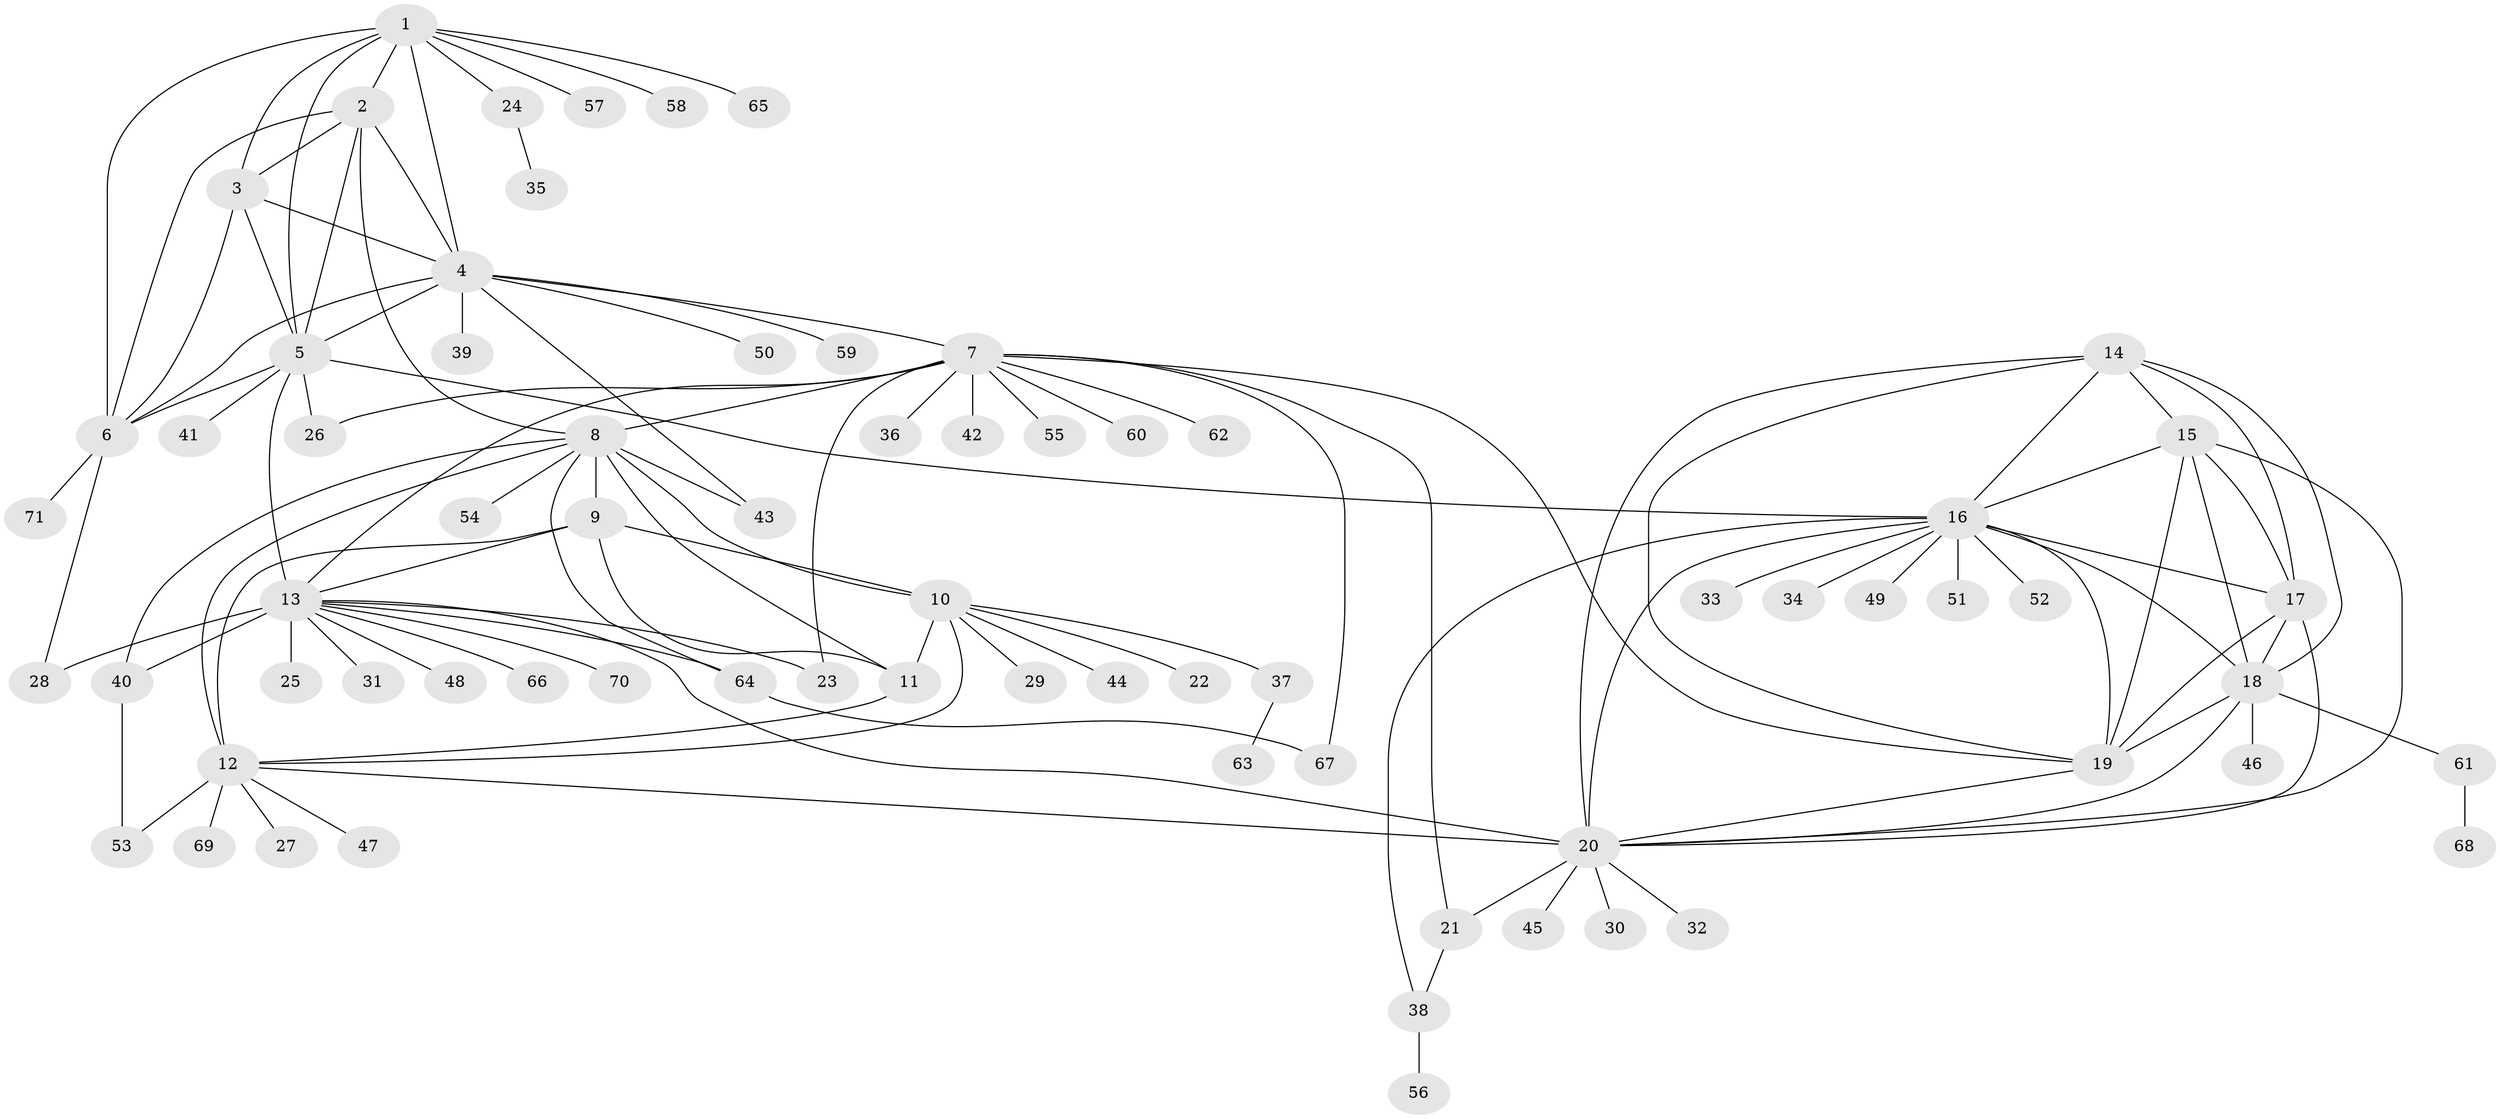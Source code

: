 // original degree distribution, {11: 0.02112676056338028, 8: 0.04225352112676056, 9: 0.028169014084507043, 12: 0.02112676056338028, 7: 0.07042253521126761, 6: 0.02112676056338028, 10: 0.007042253521126761, 15: 0.014084507042253521, 14: 0.014084507042253521, 13: 0.007042253521126761, 1: 0.5633802816901409, 2: 0.1267605633802817, 3: 0.056338028169014086, 4: 0.007042253521126761}
// Generated by graph-tools (version 1.1) at 2025/37/03/09/25 02:37:27]
// undirected, 71 vertices, 117 edges
graph export_dot {
graph [start="1"]
  node [color=gray90,style=filled];
  1;
  2;
  3;
  4;
  5;
  6;
  7;
  8;
  9;
  10;
  11;
  12;
  13;
  14;
  15;
  16;
  17;
  18;
  19;
  20;
  21;
  22;
  23;
  24;
  25;
  26;
  27;
  28;
  29;
  30;
  31;
  32;
  33;
  34;
  35;
  36;
  37;
  38;
  39;
  40;
  41;
  42;
  43;
  44;
  45;
  46;
  47;
  48;
  49;
  50;
  51;
  52;
  53;
  54;
  55;
  56;
  57;
  58;
  59;
  60;
  61;
  62;
  63;
  64;
  65;
  66;
  67;
  68;
  69;
  70;
  71;
  1 -- 2 [weight=1.0];
  1 -- 3 [weight=1.0];
  1 -- 4 [weight=1.0];
  1 -- 5 [weight=2.0];
  1 -- 6 [weight=1.0];
  1 -- 24 [weight=1.0];
  1 -- 57 [weight=1.0];
  1 -- 58 [weight=1.0];
  1 -- 65 [weight=1.0];
  2 -- 3 [weight=1.0];
  2 -- 4 [weight=1.0];
  2 -- 5 [weight=2.0];
  2 -- 6 [weight=1.0];
  2 -- 8 [weight=1.0];
  3 -- 4 [weight=1.0];
  3 -- 5 [weight=4.0];
  3 -- 6 [weight=1.0];
  4 -- 5 [weight=2.0];
  4 -- 6 [weight=1.0];
  4 -- 7 [weight=1.0];
  4 -- 39 [weight=1.0];
  4 -- 43 [weight=1.0];
  4 -- 50 [weight=1.0];
  4 -- 59 [weight=1.0];
  5 -- 6 [weight=2.0];
  5 -- 13 [weight=1.0];
  5 -- 16 [weight=1.0];
  5 -- 26 [weight=1.0];
  5 -- 41 [weight=1.0];
  6 -- 28 [weight=1.0];
  6 -- 71 [weight=1.0];
  7 -- 8 [weight=1.0];
  7 -- 13 [weight=1.0];
  7 -- 19 [weight=1.0];
  7 -- 21 [weight=3.0];
  7 -- 23 [weight=3.0];
  7 -- 26 [weight=1.0];
  7 -- 36 [weight=1.0];
  7 -- 42 [weight=1.0];
  7 -- 55 [weight=1.0];
  7 -- 60 [weight=1.0];
  7 -- 62 [weight=1.0];
  7 -- 67 [weight=1.0];
  8 -- 9 [weight=3.0];
  8 -- 10 [weight=1.0];
  8 -- 11 [weight=1.0];
  8 -- 12 [weight=1.0];
  8 -- 40 [weight=1.0];
  8 -- 43 [weight=3.0];
  8 -- 54 [weight=1.0];
  8 -- 64 [weight=1.0];
  9 -- 10 [weight=3.0];
  9 -- 11 [weight=4.0];
  9 -- 12 [weight=3.0];
  9 -- 13 [weight=1.0];
  10 -- 11 [weight=1.0];
  10 -- 12 [weight=1.0];
  10 -- 22 [weight=1.0];
  10 -- 29 [weight=1.0];
  10 -- 37 [weight=1.0];
  10 -- 44 [weight=1.0];
  11 -- 12 [weight=1.0];
  12 -- 20 [weight=1.0];
  12 -- 27 [weight=1.0];
  12 -- 47 [weight=1.0];
  12 -- 53 [weight=1.0];
  12 -- 69 [weight=1.0];
  13 -- 20 [weight=1.0];
  13 -- 23 [weight=2.0];
  13 -- 25 [weight=6.0];
  13 -- 28 [weight=1.0];
  13 -- 31 [weight=3.0];
  13 -- 40 [weight=5.0];
  13 -- 48 [weight=1.0];
  13 -- 64 [weight=1.0];
  13 -- 66 [weight=1.0];
  13 -- 70 [weight=1.0];
  14 -- 15 [weight=1.0];
  14 -- 16 [weight=1.0];
  14 -- 17 [weight=1.0];
  14 -- 18 [weight=1.0];
  14 -- 19 [weight=1.0];
  14 -- 20 [weight=1.0];
  15 -- 16 [weight=1.0];
  15 -- 17 [weight=1.0];
  15 -- 18 [weight=1.0];
  15 -- 19 [weight=1.0];
  15 -- 20 [weight=1.0];
  16 -- 17 [weight=1.0];
  16 -- 18 [weight=1.0];
  16 -- 19 [weight=1.0];
  16 -- 20 [weight=1.0];
  16 -- 33 [weight=1.0];
  16 -- 34 [weight=1.0];
  16 -- 38 [weight=1.0];
  16 -- 49 [weight=1.0];
  16 -- 51 [weight=1.0];
  16 -- 52 [weight=1.0];
  17 -- 18 [weight=1.0];
  17 -- 19 [weight=1.0];
  17 -- 20 [weight=1.0];
  18 -- 19 [weight=1.0];
  18 -- 20 [weight=1.0];
  18 -- 46 [weight=1.0];
  18 -- 61 [weight=1.0];
  19 -- 20 [weight=1.0];
  20 -- 21 [weight=1.0];
  20 -- 30 [weight=1.0];
  20 -- 32 [weight=1.0];
  20 -- 45 [weight=1.0];
  21 -- 38 [weight=1.0];
  24 -- 35 [weight=1.0];
  37 -- 63 [weight=1.0];
  38 -- 56 [weight=1.0];
  40 -- 53 [weight=1.0];
  61 -- 68 [weight=1.0];
  64 -- 67 [weight=1.0];
}
